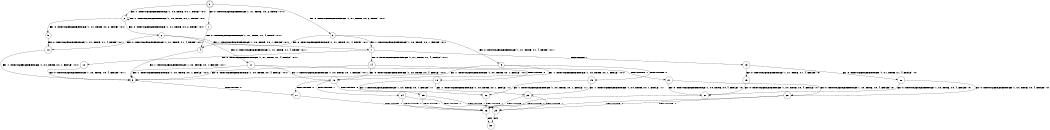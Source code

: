digraph BCG {
size = "7, 10.5";
center = TRUE;
node [shape = circle];
0 [peripheries = 2];
0 -> 1 [label = "EX !0 !ATOMIC_EXCH_BRANCH (1, +1, TRUE, +0, 2, TRUE) !:0:1:"];
0 -> 2 [label = "EX !1 !ATOMIC_EXCH_BRANCH (1, +0, TRUE, +0, 1, TRUE) !:0:1:"];
0 -> 3 [label = "EX !0 !ATOMIC_EXCH_BRANCH (1, +1, TRUE, +0, 2, TRUE) !:0:1:"];
1 -> 4 [label = "EX !0 !ATOMIC_EXCH_BRANCH (1, +1, TRUE, +1, 4, TRUE) !:0:1:"];
2 -> 5 [label = "EX !0 !ATOMIC_EXCH_BRANCH (1, +1, TRUE, +0, 2, TRUE) !:0:1:"];
2 -> 6 [label = "EX !0 !ATOMIC_EXCH_BRANCH (1, +1, TRUE, +0, 2, TRUE) !:0:1:"];
2 -> 2 [label = "EX !1 !ATOMIC_EXCH_BRANCH (1, +0, TRUE, +0, 1, TRUE) !:0:1:"];
3 -> 4 [label = "EX !0 !ATOMIC_EXCH_BRANCH (1, +1, TRUE, +1, 4, TRUE) !:0:1:"];
3 -> 7 [label = "EX !1 !ATOMIC_EXCH_BRANCH (1, +0, TRUE, +0, 1, FALSE) !:0:1:"];
3 -> 8 [label = "EX !0 !ATOMIC_EXCH_BRANCH (1, +1, TRUE, +1, 4, TRUE) !:0:1:"];
4 -> 9 [label = "EX !1 !ATOMIC_EXCH_BRANCH (1, +0, TRUE, +0, 1, FALSE) !:0:1:"];
5 -> 10 [label = "EX !0 !ATOMIC_EXCH_BRANCH (1, +1, TRUE, +1, 4, TRUE) !:0:1:"];
6 -> 10 [label = "EX !0 !ATOMIC_EXCH_BRANCH (1, +1, TRUE, +1, 4, TRUE) !:0:1:"];
6 -> 7 [label = "EX !1 !ATOMIC_EXCH_BRANCH (1, +0, TRUE, +0, 1, FALSE) !:0:1:"];
6 -> 11 [label = "EX !0 !ATOMIC_EXCH_BRANCH (1, +1, TRUE, +1, 4, TRUE) !:0:1:"];
7 -> 12 [label = "EX !0 !ATOMIC_EXCH_BRANCH (1, +1, TRUE, +1, 4, FALSE) !:0:1:"];
7 -> 13 [label = "TERMINATE !1"];
7 -> 14 [label = "EX !0 !ATOMIC_EXCH_BRANCH (1, +1, TRUE, +1, 4, FALSE) !:0:1:"];
8 -> 9 [label = "EX !1 !ATOMIC_EXCH_BRANCH (1, +0, TRUE, +0, 1, FALSE) !:0:1:"];
8 -> 15 [label = "TERMINATE !0"];
8 -> 16 [label = "EX !1 !ATOMIC_EXCH_BRANCH (1, +0, TRUE, +0, 1, FALSE) !:0:1:"];
9 -> 17 [label = "TERMINATE !0"];
10 -> 9 [label = "EX !1 !ATOMIC_EXCH_BRANCH (1, +0, TRUE, +0, 1, FALSE) !:0:1:"];
11 -> 9 [label = "EX !1 !ATOMIC_EXCH_BRANCH (1, +0, TRUE, +0, 1, FALSE) !:0:1:"];
11 -> 18 [label = "TERMINATE !0"];
11 -> 16 [label = "EX !1 !ATOMIC_EXCH_BRANCH (1, +0, TRUE, +0, 1, FALSE) !:0:1:"];
12 -> 9 [label = "EX !0 !ATOMIC_EXCH_BRANCH (1, +0, TRUE, +0, 4, FALSE) !:0:1:"];
13 -> 19 [label = "EX !0 !ATOMIC_EXCH_BRANCH (1, +1, TRUE, +1, 4, FALSE) !:0:"];
13 -> 20 [label = "EX !0 !ATOMIC_EXCH_BRANCH (1, +1, TRUE, +1, 4, FALSE) !:0:"];
14 -> 9 [label = "EX !0 !ATOMIC_EXCH_BRANCH (1, +0, TRUE, +0, 4, FALSE) !:0:1:"];
14 -> 21 [label = "TERMINATE !1"];
14 -> 16 [label = "EX !0 !ATOMIC_EXCH_BRANCH (1, +0, TRUE, +0, 4, FALSE) !:0:1:"];
15 -> 22 [label = "EX !1 !ATOMIC_EXCH_BRANCH (1, +0, TRUE, +0, 1, FALSE) !:1:"];
15 -> 23 [label = "EX !1 !ATOMIC_EXCH_BRANCH (1, +0, TRUE, +0, 1, FALSE) !:1:"];
16 -> 17 [label = "TERMINATE !0"];
16 -> 24 [label = "TERMINATE !1"];
16 -> 25 [label = "TERMINATE !0"];
17 -> 26 [label = "TERMINATE !1"];
18 -> 22 [label = "EX !1 !ATOMIC_EXCH_BRANCH (1, +0, TRUE, +0, 1, FALSE) !:1:"];
18 -> 23 [label = "EX !1 !ATOMIC_EXCH_BRANCH (1, +0, TRUE, +0, 1, FALSE) !:1:"];
19 -> 27 [label = "EX !0 !ATOMIC_EXCH_BRANCH (1, +0, TRUE, +0, 4, FALSE) !:0:"];
20 -> 27 [label = "EX !0 !ATOMIC_EXCH_BRANCH (1, +0, TRUE, +0, 4, FALSE) !:0:"];
20 -> 28 [label = "EX !0 !ATOMIC_EXCH_BRANCH (1, +0, TRUE, +0, 4, FALSE) !:0:"];
21 -> 27 [label = "EX !0 !ATOMIC_EXCH_BRANCH (1, +0, TRUE, +0, 4, FALSE) !:0:"];
21 -> 28 [label = "EX !0 !ATOMIC_EXCH_BRANCH (1, +0, TRUE, +0, 4, FALSE) !:0:"];
22 -> 26 [label = "TERMINATE !1"];
23 -> 26 [label = "TERMINATE !1"];
23 -> 29 [label = "TERMINATE !1"];
24 -> 26 [label = "TERMINATE !0"];
24 -> 29 [label = "TERMINATE !0"];
25 -> 26 [label = "TERMINATE !1"];
25 -> 29 [label = "TERMINATE !1"];
26 -> 30 [label = "exit"];
27 -> 26 [label = "TERMINATE !0"];
28 -> 26 [label = "TERMINATE !0"];
28 -> 29 [label = "TERMINATE !0"];
29 -> 30 [label = "exit"];
}
